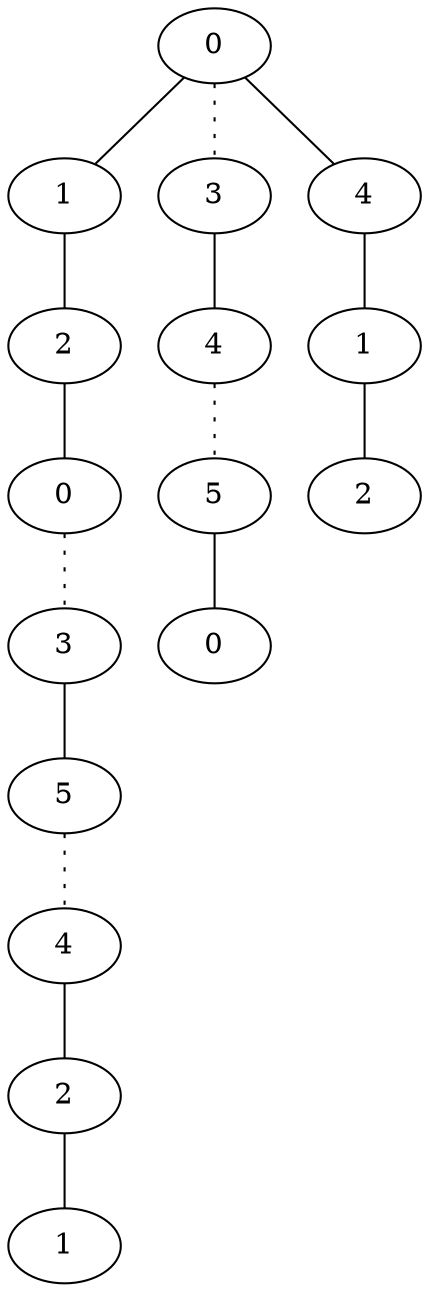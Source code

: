 graph {
a0[label=0];
a1[label=1];
a2[label=2];
a3[label=0];
a4[label=3];
a5[label=5];
a6[label=4];
a7[label=2];
a8[label=1];
a9[label=3];
a10[label=4];
a11[label=5];
a12[label=0];
a13[label=4];
a14[label=1];
a15[label=2];
a0 -- a1;
a0 -- a9 [style=dotted];
a0 -- a13;
a1 -- a2;
a2 -- a3;
a3 -- a4 [style=dotted];
a4 -- a5;
a5 -- a6 [style=dotted];
a6 -- a7;
a7 -- a8;
a9 -- a10;
a10 -- a11 [style=dotted];
a11 -- a12;
a13 -- a14;
a14 -- a15;
}
